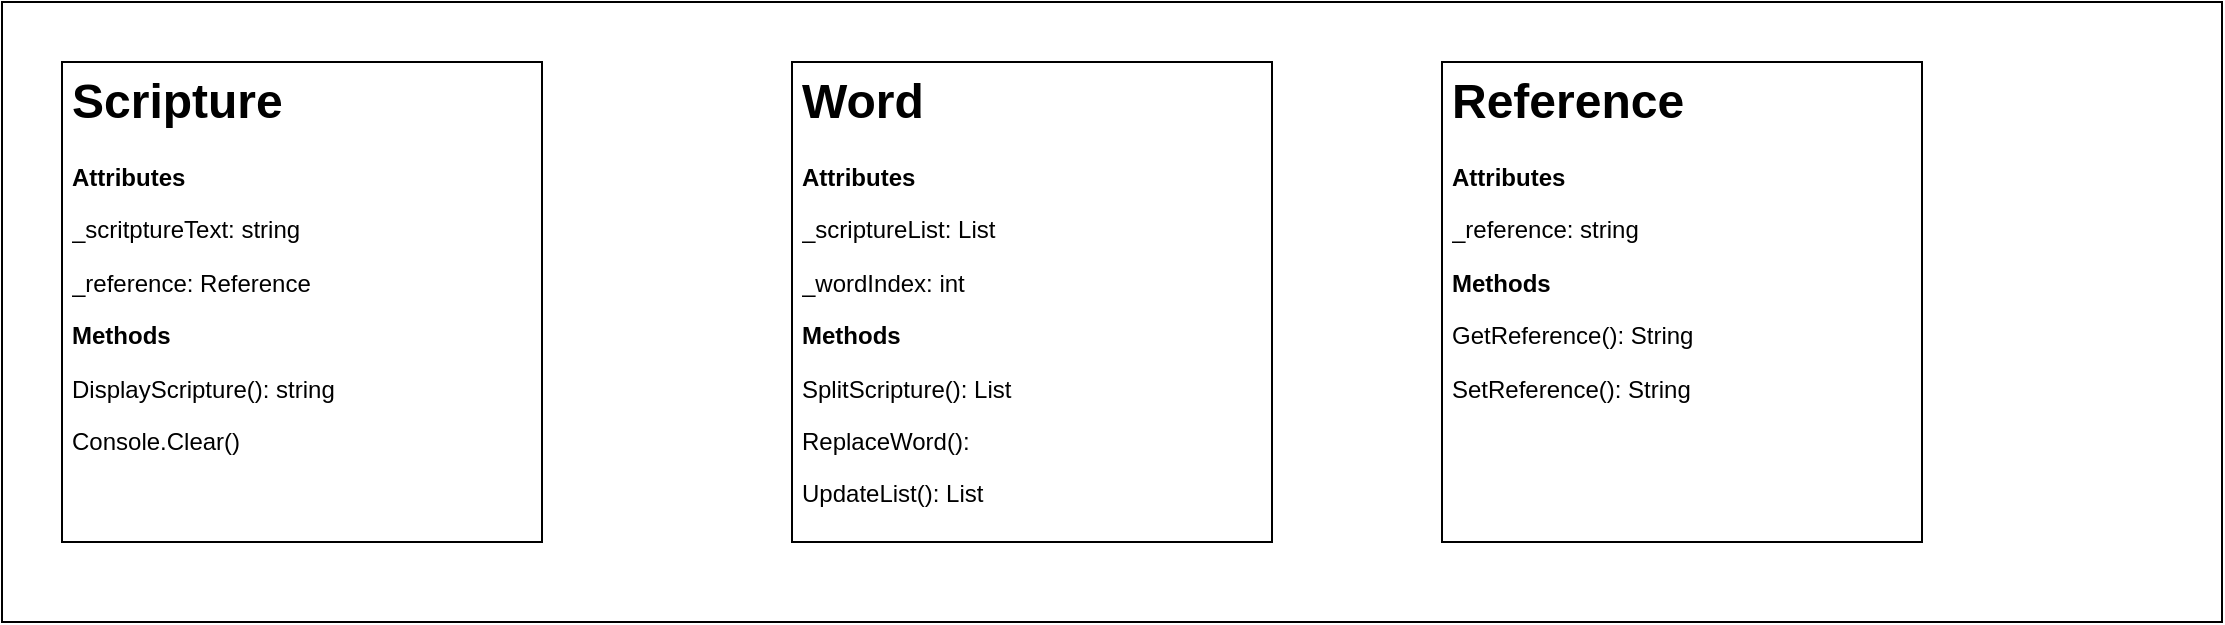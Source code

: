 <mxfile version="21.2.7" type="device">
  <diagram name="Page-1" id="KrMrLgy96qi7bCeVeAlq">
    <mxGraphModel dx="794" dy="430" grid="1" gridSize="10" guides="1" tooltips="1" connect="1" arrows="1" fold="1" page="1" pageScale="1" pageWidth="850" pageHeight="1100" math="0" shadow="0">
      <root>
        <mxCell id="0" />
        <mxCell id="1" parent="0" />
        <mxCell id="ES8kigX_uqAZVWsV1j8_-2" value="" style="rounded=0;whiteSpace=wrap;html=1;" vertex="1" parent="1">
          <mxGeometry x="50" y="70" width="1110" height="310" as="geometry" />
        </mxCell>
        <mxCell id="ES8kigX_uqAZVWsV1j8_-3" value="" style="whiteSpace=wrap;html=1;aspect=fixed;" vertex="1" parent="1">
          <mxGeometry x="80" y="100" width="240" height="240" as="geometry" />
        </mxCell>
        <mxCell id="ES8kigX_uqAZVWsV1j8_-5" value="" style="whiteSpace=wrap;html=1;aspect=fixed;" vertex="1" parent="1">
          <mxGeometry x="445" y="100" width="240" height="240" as="geometry" />
        </mxCell>
        <mxCell id="ES8kigX_uqAZVWsV1j8_-7" value="" style="whiteSpace=wrap;html=1;aspect=fixed;" vertex="1" parent="1">
          <mxGeometry x="770" y="100" width="240" height="240" as="geometry" />
        </mxCell>
        <mxCell id="ES8kigX_uqAZVWsV1j8_-8" value="&lt;h1&gt;Scripture&lt;/h1&gt;&lt;p&gt;&lt;b&gt;Attributes&lt;/b&gt;&lt;/p&gt;&lt;p&gt;_scritptureText: string&lt;/p&gt;&lt;p&gt;_reference: Reference&lt;/p&gt;&lt;p&gt;&lt;b&gt;Methods&lt;/b&gt;&lt;/p&gt;&lt;p&gt;DisplayScripture(): string&lt;/p&gt;&lt;p&gt;Console.Clear()&lt;/p&gt;" style="text;html=1;strokeColor=none;fillColor=none;spacing=5;spacingTop=-20;whiteSpace=wrap;overflow=hidden;rounded=0;" vertex="1" parent="1">
          <mxGeometry x="80" y="100" width="240" height="280" as="geometry" />
        </mxCell>
        <mxCell id="ES8kigX_uqAZVWsV1j8_-9" value="&lt;h1&gt;Word&lt;/h1&gt;&lt;p&gt;&lt;b&gt;Attributes&lt;/b&gt;&lt;/p&gt;&lt;p&gt;_scriptureList: List&lt;/p&gt;&lt;p&gt;_wordIndex: int&lt;/p&gt;&lt;p&gt;&lt;b&gt;Methods&lt;/b&gt;&lt;/p&gt;&lt;p&gt;SplitScripture(): List&lt;/p&gt;&lt;p&gt;ReplaceWord():&lt;/p&gt;&lt;p&gt;UpdateList(): List&lt;/p&gt;" style="text;html=1;strokeColor=none;fillColor=none;spacing=5;spacingTop=-20;whiteSpace=wrap;overflow=hidden;rounded=0;" vertex="1" parent="1">
          <mxGeometry x="445" y="100" width="245" height="280" as="geometry" />
        </mxCell>
        <mxCell id="ES8kigX_uqAZVWsV1j8_-11" value="&lt;h1&gt;Reference&lt;/h1&gt;&lt;p&gt;&lt;b&gt;Attributes&lt;/b&gt;&lt;/p&gt;&lt;p&gt;_reference: string&lt;/p&gt;&lt;p&gt;&lt;b&gt;Methods&lt;/b&gt;&lt;/p&gt;&lt;p&gt;GetReference(): String&lt;/p&gt;&lt;p&gt;SetReference(): String&lt;/p&gt;" style="text;html=1;strokeColor=none;fillColor=none;spacing=5;spacingTop=-20;whiteSpace=wrap;overflow=hidden;rounded=0;" vertex="1" parent="1">
          <mxGeometry x="770" y="100" width="240" height="280" as="geometry" />
        </mxCell>
      </root>
    </mxGraphModel>
  </diagram>
</mxfile>
